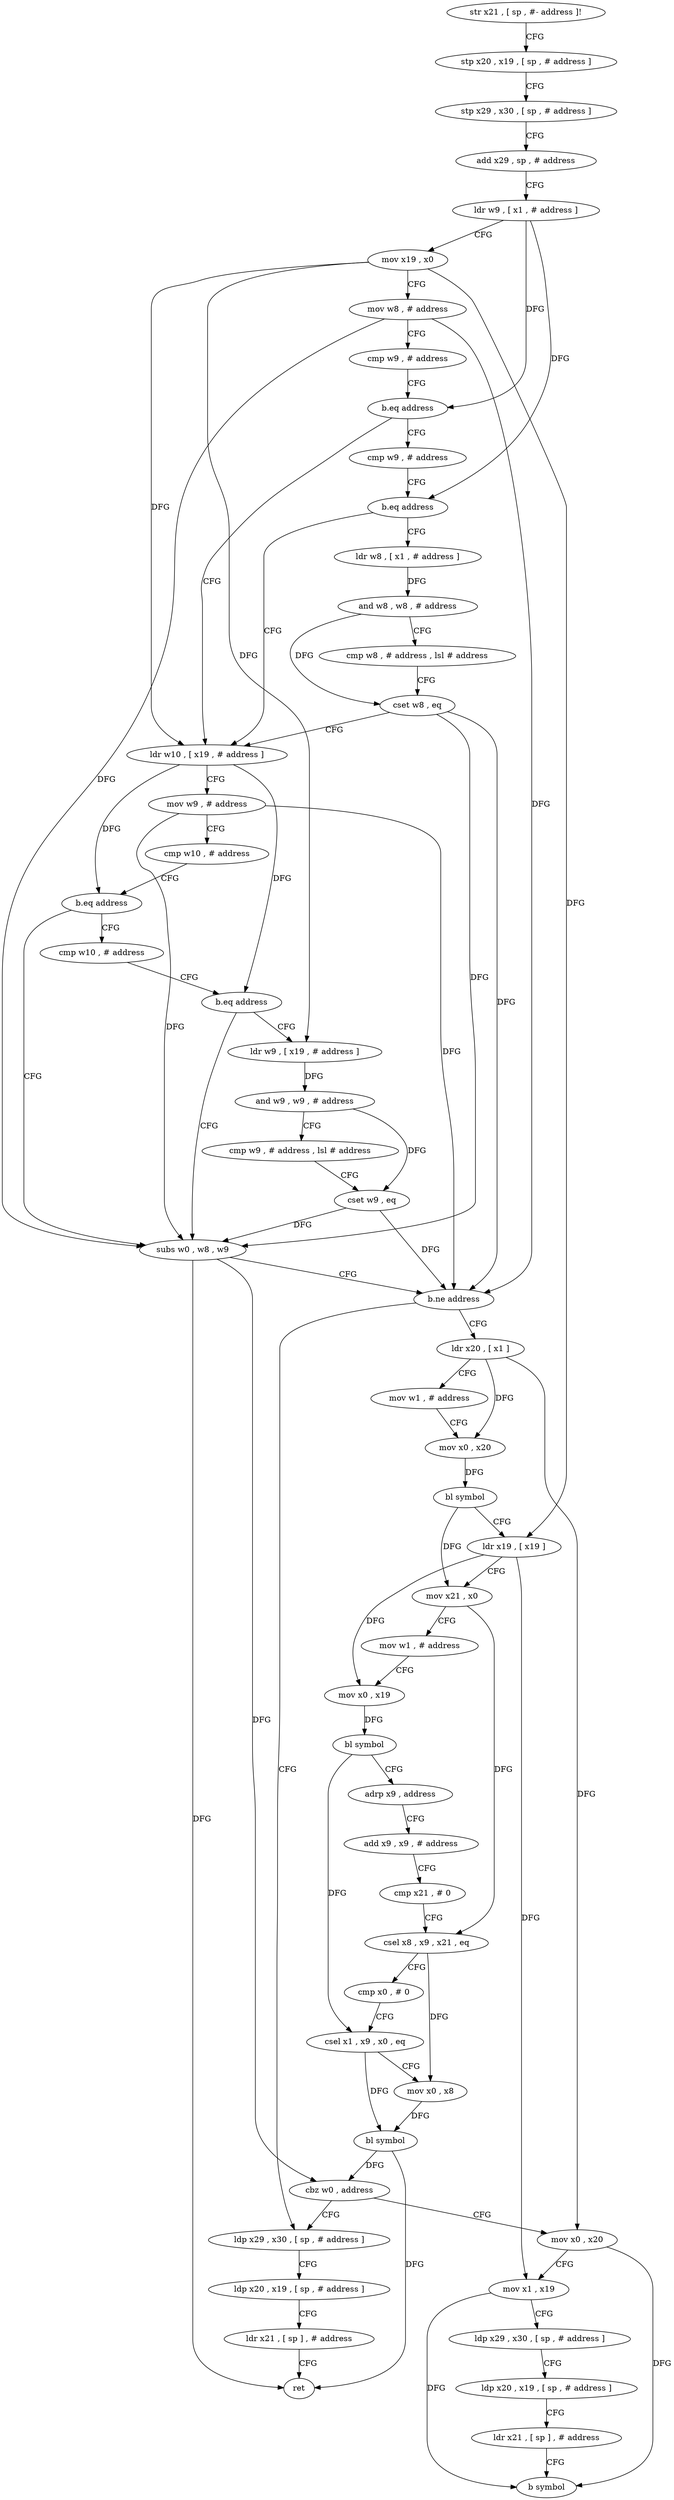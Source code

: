 digraph "func" {
"4232948" [label = "str x21 , [ sp , #- address ]!" ]
"4232952" [label = "stp x20 , x19 , [ sp , # address ]" ]
"4232956" [label = "stp x29 , x30 , [ sp , # address ]" ]
"4232960" [label = "add x29 , sp , # address" ]
"4232964" [label = "ldr w9 , [ x1 , # address ]" ]
"4232968" [label = "mov x19 , x0" ]
"4232972" [label = "mov w8 , # address" ]
"4232976" [label = "cmp w9 , # address" ]
"4232980" [label = "b.eq address" ]
"4233008" [label = "ldr w10 , [ x19 , # address ]" ]
"4232984" [label = "cmp w9 , # address" ]
"4233012" [label = "mov w9 , # address" ]
"4233016" [label = "cmp w10 , # address" ]
"4233020" [label = "b.eq address" ]
"4233048" [label = "subs w0 , w8 , w9" ]
"4233024" [label = "cmp w10 , # address" ]
"4232988" [label = "b.eq address" ]
"4232992" [label = "ldr w8 , [ x1 , # address ]" ]
"4233052" [label = "b.ne address" ]
"4233128" [label = "ldp x29 , x30 , [ sp , # address ]" ]
"4233056" [label = "ldr x20 , [ x1 ]" ]
"4233028" [label = "b.eq address" ]
"4233032" [label = "ldr w9 , [ x19 , # address ]" ]
"4232996" [label = "and w8 , w8 , # address" ]
"4233000" [label = "cmp w8 , # address , lsl # address" ]
"4233004" [label = "cset w8 , eq" ]
"4233132" [label = "ldp x20 , x19 , [ sp , # address ]" ]
"4233136" [label = "ldr x21 , [ sp ] , # address" ]
"4233140" [label = "ret" ]
"4233060" [label = "mov w1 , # address" ]
"4233064" [label = "mov x0 , x20" ]
"4233068" [label = "bl symbol" ]
"4233072" [label = "ldr x19 , [ x19 ]" ]
"4233076" [label = "mov x21 , x0" ]
"4233080" [label = "mov w1 , # address" ]
"4233084" [label = "mov x0 , x19" ]
"4233088" [label = "bl symbol" ]
"4233092" [label = "adrp x9 , address" ]
"4233096" [label = "add x9 , x9 , # address" ]
"4233100" [label = "cmp x21 , # 0" ]
"4233104" [label = "csel x8 , x9 , x21 , eq" ]
"4233108" [label = "cmp x0 , # 0" ]
"4233112" [label = "csel x1 , x9 , x0 , eq" ]
"4233116" [label = "mov x0 , x8" ]
"4233120" [label = "bl symbol" ]
"4233124" [label = "cbz w0 , address" ]
"4233144" [label = "mov x0 , x20" ]
"4233036" [label = "and w9 , w9 , # address" ]
"4233040" [label = "cmp w9 , # address , lsl # address" ]
"4233044" [label = "cset w9 , eq" ]
"4233148" [label = "mov x1 , x19" ]
"4233152" [label = "ldp x29 , x30 , [ sp , # address ]" ]
"4233156" [label = "ldp x20 , x19 , [ sp , # address ]" ]
"4233160" [label = "ldr x21 , [ sp ] , # address" ]
"4233164" [label = "b symbol" ]
"4232948" -> "4232952" [ label = "CFG" ]
"4232952" -> "4232956" [ label = "CFG" ]
"4232956" -> "4232960" [ label = "CFG" ]
"4232960" -> "4232964" [ label = "CFG" ]
"4232964" -> "4232968" [ label = "CFG" ]
"4232964" -> "4232980" [ label = "DFG" ]
"4232964" -> "4232988" [ label = "DFG" ]
"4232968" -> "4232972" [ label = "CFG" ]
"4232968" -> "4233008" [ label = "DFG" ]
"4232968" -> "4233072" [ label = "DFG" ]
"4232968" -> "4233032" [ label = "DFG" ]
"4232972" -> "4232976" [ label = "CFG" ]
"4232972" -> "4233048" [ label = "DFG" ]
"4232972" -> "4233052" [ label = "DFG" ]
"4232976" -> "4232980" [ label = "CFG" ]
"4232980" -> "4233008" [ label = "CFG" ]
"4232980" -> "4232984" [ label = "CFG" ]
"4233008" -> "4233012" [ label = "CFG" ]
"4233008" -> "4233020" [ label = "DFG" ]
"4233008" -> "4233028" [ label = "DFG" ]
"4232984" -> "4232988" [ label = "CFG" ]
"4233012" -> "4233016" [ label = "CFG" ]
"4233012" -> "4233048" [ label = "DFG" ]
"4233012" -> "4233052" [ label = "DFG" ]
"4233016" -> "4233020" [ label = "CFG" ]
"4233020" -> "4233048" [ label = "CFG" ]
"4233020" -> "4233024" [ label = "CFG" ]
"4233048" -> "4233052" [ label = "CFG" ]
"4233048" -> "4233140" [ label = "DFG" ]
"4233048" -> "4233124" [ label = "DFG" ]
"4233024" -> "4233028" [ label = "CFG" ]
"4232988" -> "4233008" [ label = "CFG" ]
"4232988" -> "4232992" [ label = "CFG" ]
"4232992" -> "4232996" [ label = "DFG" ]
"4233052" -> "4233128" [ label = "CFG" ]
"4233052" -> "4233056" [ label = "CFG" ]
"4233128" -> "4233132" [ label = "CFG" ]
"4233056" -> "4233060" [ label = "CFG" ]
"4233056" -> "4233064" [ label = "DFG" ]
"4233056" -> "4233144" [ label = "DFG" ]
"4233028" -> "4233048" [ label = "CFG" ]
"4233028" -> "4233032" [ label = "CFG" ]
"4233032" -> "4233036" [ label = "DFG" ]
"4232996" -> "4233000" [ label = "CFG" ]
"4232996" -> "4233004" [ label = "DFG" ]
"4233000" -> "4233004" [ label = "CFG" ]
"4233004" -> "4233008" [ label = "CFG" ]
"4233004" -> "4233048" [ label = "DFG" ]
"4233004" -> "4233052" [ label = "DFG" ]
"4233132" -> "4233136" [ label = "CFG" ]
"4233136" -> "4233140" [ label = "CFG" ]
"4233060" -> "4233064" [ label = "CFG" ]
"4233064" -> "4233068" [ label = "DFG" ]
"4233068" -> "4233072" [ label = "CFG" ]
"4233068" -> "4233076" [ label = "DFG" ]
"4233072" -> "4233076" [ label = "CFG" ]
"4233072" -> "4233084" [ label = "DFG" ]
"4233072" -> "4233148" [ label = "DFG" ]
"4233076" -> "4233080" [ label = "CFG" ]
"4233076" -> "4233104" [ label = "DFG" ]
"4233080" -> "4233084" [ label = "CFG" ]
"4233084" -> "4233088" [ label = "DFG" ]
"4233088" -> "4233092" [ label = "CFG" ]
"4233088" -> "4233112" [ label = "DFG" ]
"4233092" -> "4233096" [ label = "CFG" ]
"4233096" -> "4233100" [ label = "CFG" ]
"4233100" -> "4233104" [ label = "CFG" ]
"4233104" -> "4233108" [ label = "CFG" ]
"4233104" -> "4233116" [ label = "DFG" ]
"4233108" -> "4233112" [ label = "CFG" ]
"4233112" -> "4233116" [ label = "CFG" ]
"4233112" -> "4233120" [ label = "DFG" ]
"4233116" -> "4233120" [ label = "DFG" ]
"4233120" -> "4233124" [ label = "DFG" ]
"4233120" -> "4233140" [ label = "DFG" ]
"4233124" -> "4233144" [ label = "CFG" ]
"4233124" -> "4233128" [ label = "CFG" ]
"4233144" -> "4233148" [ label = "CFG" ]
"4233144" -> "4233164" [ label = "DFG" ]
"4233036" -> "4233040" [ label = "CFG" ]
"4233036" -> "4233044" [ label = "DFG" ]
"4233040" -> "4233044" [ label = "CFG" ]
"4233044" -> "4233048" [ label = "DFG" ]
"4233044" -> "4233052" [ label = "DFG" ]
"4233148" -> "4233152" [ label = "CFG" ]
"4233148" -> "4233164" [ label = "DFG" ]
"4233152" -> "4233156" [ label = "CFG" ]
"4233156" -> "4233160" [ label = "CFG" ]
"4233160" -> "4233164" [ label = "CFG" ]
}
